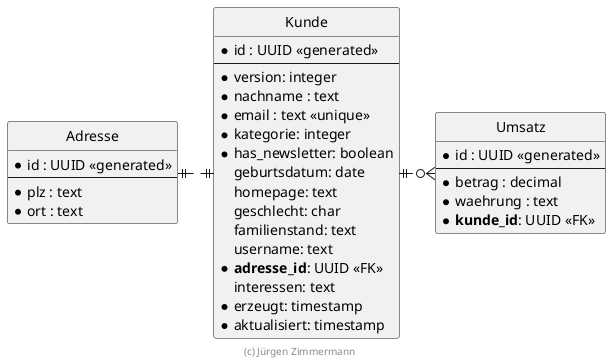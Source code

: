 ' Copyright (C) 2019 - present Juergen Zimmermann, Hochschule Karlsruhe
'
' This program is free software: you can redistribute it and/or modify
' it under the terms of the GNU General Public License as published by
' the Free Software Foundation, either version 3 of the License, or
' (at your option) any later version.
'
' This program is distributed in the hope that it will be useful,
' but WITHOUT ANY WARRANTY; without even the implied warranty of
' MERCHANTABILITY or FITNESS FOR A PARTICULAR PURPOSE.  See the
' GNU General Public License for more details.
'
' You should have received a copy of the GNU General Public License
' along with this program.  If not, see <https://www.gnu.org/licenses/>.
@startuml ER Diagramm

' hide the spot
hide circle

' evtl. Prbleme mit Kraehenfuessen vermeiden
skinparam linetype ortho

entity "Adresse" {
  * id : UUID <<generated>>
  --
  * plz : text
  * ort : text
}

entity "Kunde" {
  * id : UUID <<generated>>
  --
  * version: integer
  * nachname : text
  * email : text <<unique>>
  * kategorie: integer
  * has_newsletter: boolean
    geburtsdatum: date
    homepage: text
    geschlecht: char
    familienstand: text
    username: text
  * **adresse_id**: UUID <<FK>>
    interessen: text
  * erzeugt: timestamp
  * aktualisiert: timestamp
}

entity "Umsatz" {
  * id : UUID <<generated>>
  --
  * betrag : decimal
  * waehrung : text
  * **kunde_id**: UUID <<FK>>
}

Kunde ||.left.|| Adresse
Kunde ||.right.o{ Umsatz

footer (c) Jürgen Zimmermann

@enduml
